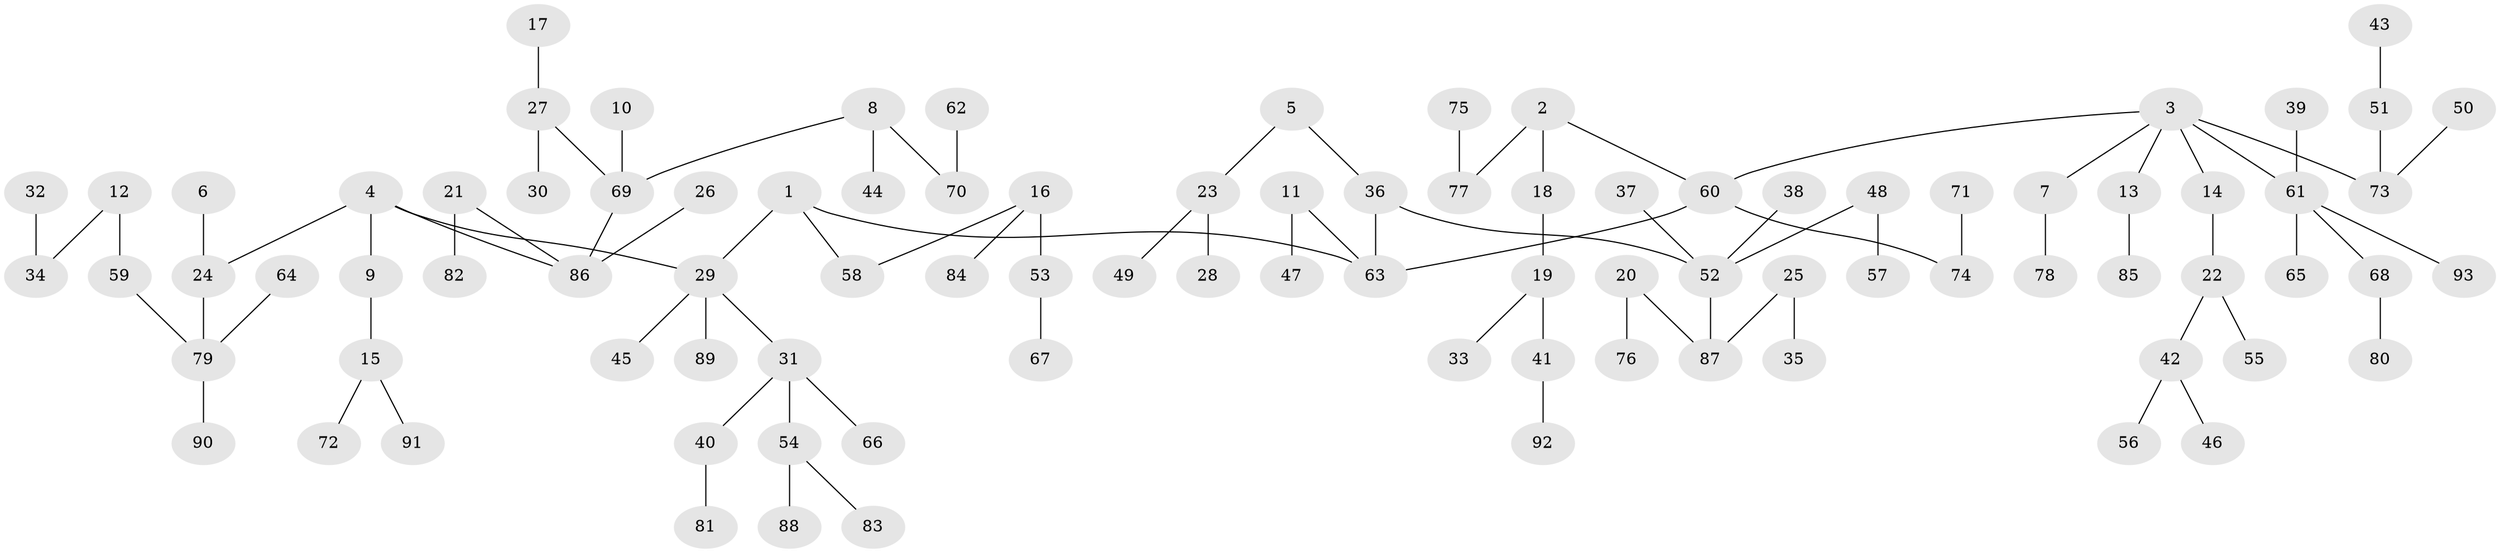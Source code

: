 // original degree distribution, {5: 0.03787878787878788, 3: 0.1590909090909091, 4: 0.05303030303030303, 6: 0.030303030303030304, 2: 0.20454545454545456, 1: 0.5151515151515151}
// Generated by graph-tools (version 1.1) at 2025/37/03/04/25 23:37:22]
// undirected, 93 vertices, 92 edges
graph export_dot {
  node [color=gray90,style=filled];
  1;
  2;
  3;
  4;
  5;
  6;
  7;
  8;
  9;
  10;
  11;
  12;
  13;
  14;
  15;
  16;
  17;
  18;
  19;
  20;
  21;
  22;
  23;
  24;
  25;
  26;
  27;
  28;
  29;
  30;
  31;
  32;
  33;
  34;
  35;
  36;
  37;
  38;
  39;
  40;
  41;
  42;
  43;
  44;
  45;
  46;
  47;
  48;
  49;
  50;
  51;
  52;
  53;
  54;
  55;
  56;
  57;
  58;
  59;
  60;
  61;
  62;
  63;
  64;
  65;
  66;
  67;
  68;
  69;
  70;
  71;
  72;
  73;
  74;
  75;
  76;
  77;
  78;
  79;
  80;
  81;
  82;
  83;
  84;
  85;
  86;
  87;
  88;
  89;
  90;
  91;
  92;
  93;
  1 -- 29 [weight=1.0];
  1 -- 58 [weight=1.0];
  1 -- 63 [weight=1.0];
  2 -- 18 [weight=1.0];
  2 -- 60 [weight=1.0];
  2 -- 77 [weight=1.0];
  3 -- 7 [weight=1.0];
  3 -- 13 [weight=1.0];
  3 -- 14 [weight=1.0];
  3 -- 60 [weight=1.0];
  3 -- 61 [weight=1.0];
  3 -- 73 [weight=1.0];
  4 -- 9 [weight=1.0];
  4 -- 24 [weight=1.0];
  4 -- 29 [weight=1.0];
  4 -- 86 [weight=1.0];
  5 -- 23 [weight=1.0];
  5 -- 36 [weight=1.0];
  6 -- 24 [weight=1.0];
  7 -- 78 [weight=1.0];
  8 -- 44 [weight=1.0];
  8 -- 69 [weight=1.0];
  8 -- 70 [weight=1.0];
  9 -- 15 [weight=1.0];
  10 -- 69 [weight=1.0];
  11 -- 47 [weight=1.0];
  11 -- 63 [weight=1.0];
  12 -- 34 [weight=1.0];
  12 -- 59 [weight=1.0];
  13 -- 85 [weight=1.0];
  14 -- 22 [weight=1.0];
  15 -- 72 [weight=1.0];
  15 -- 91 [weight=1.0];
  16 -- 53 [weight=1.0];
  16 -- 58 [weight=1.0];
  16 -- 84 [weight=1.0];
  17 -- 27 [weight=1.0];
  18 -- 19 [weight=1.0];
  19 -- 33 [weight=1.0];
  19 -- 41 [weight=1.0];
  20 -- 76 [weight=1.0];
  20 -- 87 [weight=1.0];
  21 -- 82 [weight=1.0];
  21 -- 86 [weight=1.0];
  22 -- 42 [weight=1.0];
  22 -- 55 [weight=1.0];
  23 -- 28 [weight=1.0];
  23 -- 49 [weight=1.0];
  24 -- 79 [weight=1.0];
  25 -- 35 [weight=1.0];
  25 -- 87 [weight=1.0];
  26 -- 86 [weight=1.0];
  27 -- 30 [weight=1.0];
  27 -- 69 [weight=1.0];
  29 -- 31 [weight=1.0];
  29 -- 45 [weight=1.0];
  29 -- 89 [weight=1.0];
  31 -- 40 [weight=1.0];
  31 -- 54 [weight=1.0];
  31 -- 66 [weight=1.0];
  32 -- 34 [weight=1.0];
  36 -- 52 [weight=1.0];
  36 -- 63 [weight=1.0];
  37 -- 52 [weight=1.0];
  38 -- 52 [weight=1.0];
  39 -- 61 [weight=1.0];
  40 -- 81 [weight=1.0];
  41 -- 92 [weight=1.0];
  42 -- 46 [weight=1.0];
  42 -- 56 [weight=1.0];
  43 -- 51 [weight=1.0];
  48 -- 52 [weight=1.0];
  48 -- 57 [weight=1.0];
  50 -- 73 [weight=1.0];
  51 -- 73 [weight=1.0];
  52 -- 87 [weight=1.0];
  53 -- 67 [weight=1.0];
  54 -- 83 [weight=1.0];
  54 -- 88 [weight=1.0];
  59 -- 79 [weight=1.0];
  60 -- 63 [weight=1.0];
  60 -- 74 [weight=1.0];
  61 -- 65 [weight=1.0];
  61 -- 68 [weight=1.0];
  61 -- 93 [weight=1.0];
  62 -- 70 [weight=1.0];
  64 -- 79 [weight=1.0];
  68 -- 80 [weight=1.0];
  69 -- 86 [weight=1.0];
  71 -- 74 [weight=1.0];
  75 -- 77 [weight=1.0];
  79 -- 90 [weight=1.0];
}
